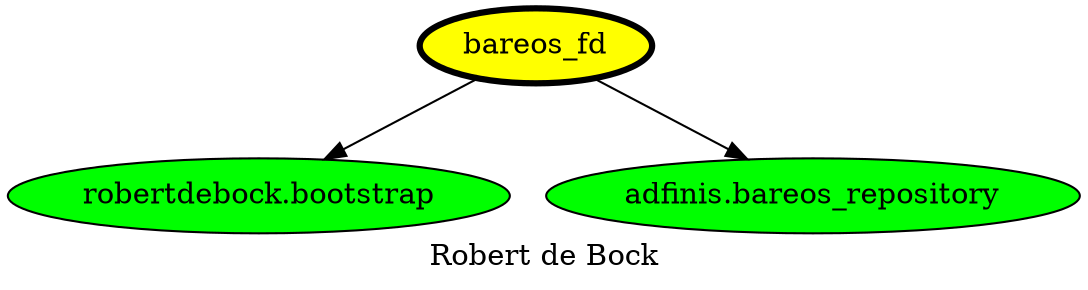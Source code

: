 digraph PhiloDilemma {
  label = "Robert de Bock" ;
  overlap=false
  {
    "bareos_fd" [fillcolor=yellow style=filled penwidth=3]
    "robertdebock.bootstrap" [fillcolor=green style=filled]
    "adfinis.bareos_repository" [fillcolor=green style=filled]
  }
  "bareos_fd" -> "robertdebock.bootstrap"
  "bareos_fd" -> "adfinis.bareos_repository"
}
